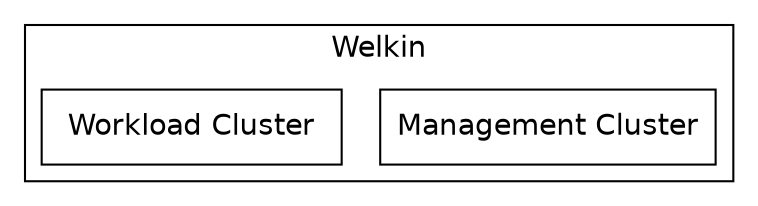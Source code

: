digraph system {
  graph [fontname = "helvetica"];
  node [fontname = "helvetica"];
  edge [fontname = "helvetica"];

  node [shape=box, width="2pt"];
  edge [minlen="0pt", style="invis"];

  subgraph cluster_welkin {
    label="Welkin"

    "Workload Cluster" -> "Management Cluster"
  }
}
